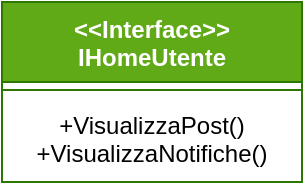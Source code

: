<mxfile version="21.3.4" type="github">
  <diagram name="Pagina-1" id="WEIXGsba5oYrV0iFf7vT">
    <mxGraphModel dx="1355" dy="795" grid="1" gridSize="10" guides="1" tooltips="1" connect="1" arrows="1" fold="1" page="1" pageScale="1" pageWidth="827" pageHeight="1169" math="0" shadow="0">
      <root>
        <mxCell id="0" />
        <mxCell id="1" parent="0" />
        <mxCell id="svR1ZcD99htK7IwrSfZX-1" value="&lt;div&gt;&amp;lt;&amp;lt;Interface&amp;gt;&amp;gt;&lt;/div&gt;&lt;div&gt;IHomeUtente&lt;br&gt;&lt;/div&gt;" style="swimlane;fontStyle=1;align=center;verticalAlign=top;childLayout=stackLayout;horizontal=1;startSize=40;horizontalStack=0;resizeParent=1;resizeParentMax=0;resizeLast=0;collapsible=1;marginBottom=0;whiteSpace=wrap;html=1;fillColor=#60a917;fontColor=#ffffff;strokeColor=#2D7600;" parent="1" vertex="1">
          <mxGeometry x="60" y="180" width="150" height="90" as="geometry" />
        </mxCell>
        <mxCell id="svR1ZcD99htK7IwrSfZX-2" value="" style="line;strokeWidth=1;fillColor=none;align=left;verticalAlign=middle;spacingTop=-1;spacingLeft=3;spacingRight=3;rotatable=0;labelPosition=right;points=[];portConstraint=eastwest;strokeColor=inherit;" parent="svR1ZcD99htK7IwrSfZX-1" vertex="1">
          <mxGeometry y="40" width="150" height="8" as="geometry" />
        </mxCell>
        <mxCell id="svR1ZcD99htK7IwrSfZX-3" value="&lt;div&gt;+VisualizzaPost()&lt;/div&gt;&lt;div&gt;+VisualizzaNotifiche()&lt;br&gt;&lt;/div&gt;" style="text;strokeColor=none;fillColor=none;align=center;verticalAlign=top;spacingLeft=4;spacingRight=4;overflow=hidden;rotatable=0;points=[[0,0.5],[1,0.5]];portConstraint=eastwest;whiteSpace=wrap;html=1;" parent="svR1ZcD99htK7IwrSfZX-1" vertex="1">
          <mxGeometry y="48" width="150" height="42" as="geometry" />
        </mxCell>
      </root>
    </mxGraphModel>
  </diagram>
</mxfile>
